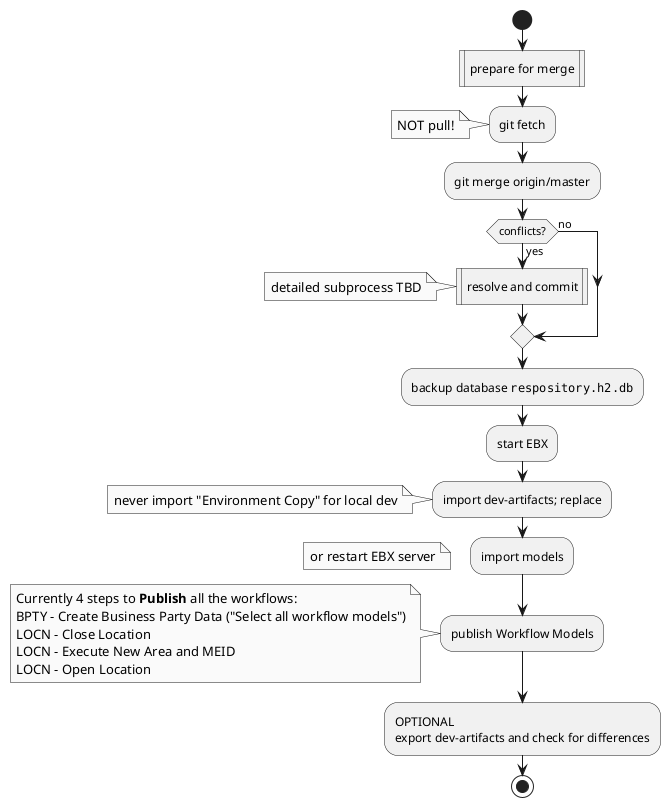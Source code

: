 @startuml
skinparam monochrome true

start

:prepare for merge|

:git fetch;
note: NOT pull!

:git merge origin/master;

if (conflicts?) then (yes)
  :resolve and commit|
  note: detailed subprocess TBD
else (no)
endif

:backup database ""respository.h2.db"";

:start EBX;

:import dev-artifacts; replace;
note: never import "Environment Copy" for local dev

:import models;
floating note: or restart EBX server

:publish Workflow Models;
note
Currently 4 steps to **Publish** all the workflows:
BPTY - Create Business Party Data ("Select all workflow models")
LOCN - Close Location
LOCN - Execute New Area and MEID
LOCN - Open Location
end note

:OPTIONAL
export dev-artifacts and check for differences;

stop
@enduml

